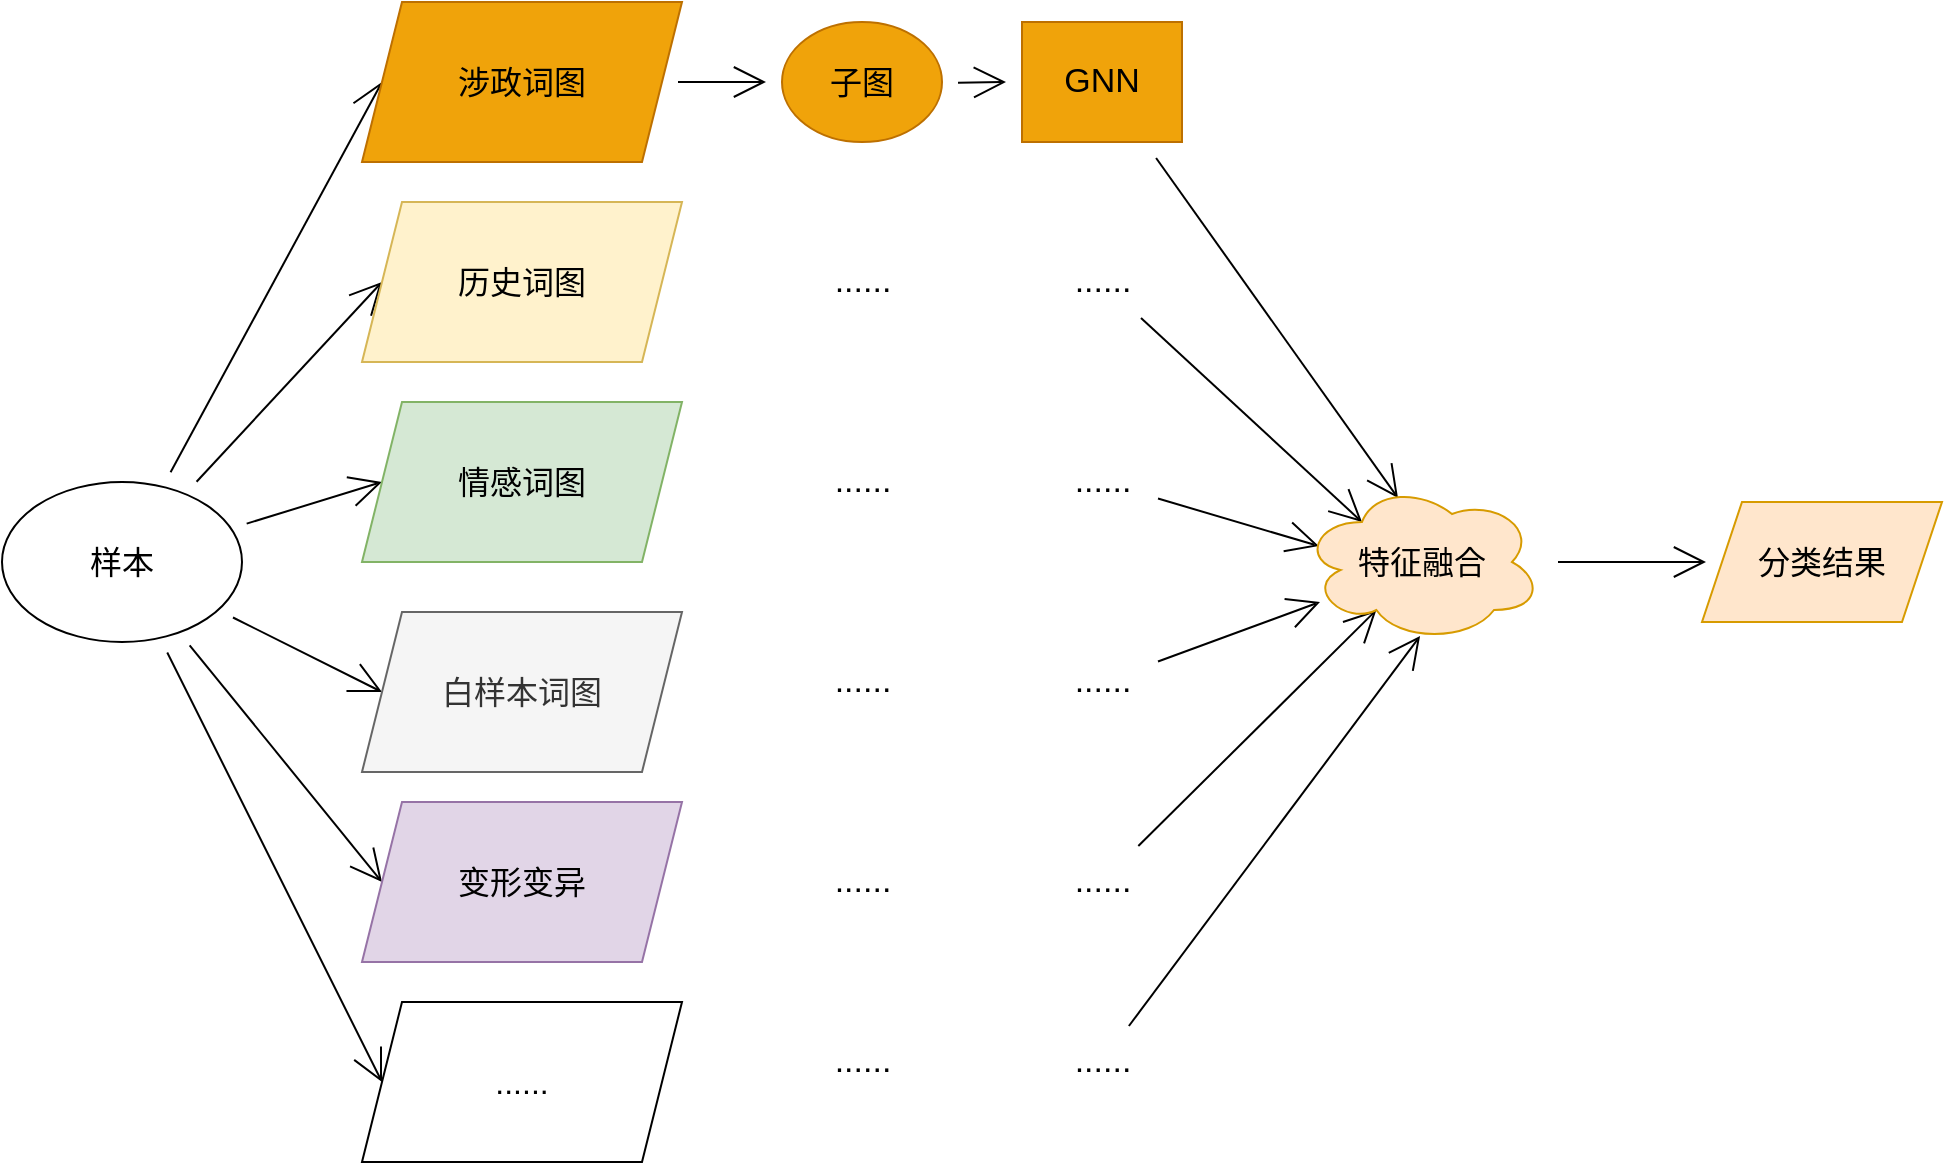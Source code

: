 <mxfile version="15.3.6" type="github">
  <diagram id="znnTw3gYSQbYOBtTtSOz" name="Page-1">
    <mxGraphModel dx="2066" dy="1129" grid="1" gridSize="10" guides="1" tooltips="1" connect="1" arrows="1" fold="1" page="1" pageScale="1" pageWidth="827" pageHeight="1169" math="0" shadow="0">
      <root>
        <mxCell id="0" />
        <mxCell id="1" parent="0" />
        <mxCell id="CnIlRDrtap7rWqAFLPK--7" style="edgeStyle=none;curved=1;rounded=0;orthogonalLoop=1;jettySize=auto;html=1;entryX=0;entryY=0.5;entryDx=0;entryDy=0;endArrow=open;startSize=14;endSize=14;sourcePerimeterSpacing=8;targetPerimeterSpacing=8;" edge="1" parent="1" source="CnIlRDrtap7rWqAFLPK--1" target="CnIlRDrtap7rWqAFLPK--2">
          <mxGeometry relative="1" as="geometry" />
        </mxCell>
        <mxCell id="CnIlRDrtap7rWqAFLPK--8" style="edgeStyle=none;curved=1;rounded=0;orthogonalLoop=1;jettySize=auto;html=1;entryX=0;entryY=0.5;entryDx=0;entryDy=0;endArrow=open;startSize=14;endSize=14;sourcePerimeterSpacing=8;targetPerimeterSpacing=8;" edge="1" parent="1" source="CnIlRDrtap7rWqAFLPK--1" target="CnIlRDrtap7rWqAFLPK--3">
          <mxGeometry relative="1" as="geometry" />
        </mxCell>
        <mxCell id="CnIlRDrtap7rWqAFLPK--9" style="edgeStyle=none;curved=1;rounded=0;orthogonalLoop=1;jettySize=auto;html=1;entryX=0;entryY=0.5;entryDx=0;entryDy=0;endArrow=open;startSize=14;endSize=14;sourcePerimeterSpacing=8;targetPerimeterSpacing=8;" edge="1" parent="1" source="CnIlRDrtap7rWqAFLPK--1" target="CnIlRDrtap7rWqAFLPK--4">
          <mxGeometry relative="1" as="geometry" />
        </mxCell>
        <mxCell id="CnIlRDrtap7rWqAFLPK--10" style="edgeStyle=none;curved=1;rounded=0;orthogonalLoop=1;jettySize=auto;html=1;entryX=0;entryY=0.5;entryDx=0;entryDy=0;endArrow=open;startSize=14;endSize=14;sourcePerimeterSpacing=8;targetPerimeterSpacing=8;" edge="1" parent="1" source="CnIlRDrtap7rWqAFLPK--1" target="CnIlRDrtap7rWqAFLPK--5">
          <mxGeometry relative="1" as="geometry" />
        </mxCell>
        <mxCell id="CnIlRDrtap7rWqAFLPK--11" style="edgeStyle=none;curved=1;rounded=0;orthogonalLoop=1;jettySize=auto;html=1;entryX=0;entryY=0.5;entryDx=0;entryDy=0;endArrow=open;startSize=14;endSize=14;sourcePerimeterSpacing=8;targetPerimeterSpacing=8;" edge="1" parent="1" source="CnIlRDrtap7rWqAFLPK--1" target="CnIlRDrtap7rWqAFLPK--6">
          <mxGeometry relative="1" as="geometry" />
        </mxCell>
        <mxCell id="CnIlRDrtap7rWqAFLPK--13" style="edgeStyle=none;curved=1;rounded=0;orthogonalLoop=1;jettySize=auto;html=1;entryX=0;entryY=0.5;entryDx=0;entryDy=0;endArrow=open;startSize=14;endSize=14;sourcePerimeterSpacing=8;targetPerimeterSpacing=8;" edge="1" parent="1" source="CnIlRDrtap7rWqAFLPK--1" target="CnIlRDrtap7rWqAFLPK--12">
          <mxGeometry relative="1" as="geometry" />
        </mxCell>
        <mxCell id="CnIlRDrtap7rWqAFLPK--1" value="&lt;span style=&quot;font-size: 16px&quot;&gt;样本&lt;/span&gt;" style="ellipse;whiteSpace=wrap;html=1;hachureGap=4;pointerEvents=0;" vertex="1" parent="1">
          <mxGeometry x="50" y="480" width="120" height="80" as="geometry" />
        </mxCell>
        <mxCell id="CnIlRDrtap7rWqAFLPK--15" value="" style="edgeStyle=none;curved=1;rounded=0;orthogonalLoop=1;jettySize=auto;html=1;endArrow=open;startSize=14;endSize=14;sourcePerimeterSpacing=8;targetPerimeterSpacing=8;" edge="1" parent="1" source="CnIlRDrtap7rWqAFLPK--2" target="CnIlRDrtap7rWqAFLPK--14">
          <mxGeometry relative="1" as="geometry" />
        </mxCell>
        <mxCell id="CnIlRDrtap7rWqAFLPK--2" value="&lt;font style=&quot;font-size: 16px&quot;&gt;涉政词图&lt;/font&gt;" style="shape=parallelogram;perimeter=parallelogramPerimeter;whiteSpace=wrap;html=1;fixedSize=1;hachureGap=4;pointerEvents=0;fillColor=#f0a30a;strokeColor=#BD7000;fontColor=#000000;" vertex="1" parent="1">
          <mxGeometry x="230" y="240" width="160" height="80" as="geometry" />
        </mxCell>
        <mxCell id="CnIlRDrtap7rWqAFLPK--3" value="&lt;font style=&quot;font-size: 16px&quot;&gt;历史词图&lt;/font&gt;" style="shape=parallelogram;perimeter=parallelogramPerimeter;whiteSpace=wrap;html=1;fixedSize=1;hachureGap=4;pointerEvents=0;fillColor=#fff2cc;strokeColor=#d6b656;" vertex="1" parent="1">
          <mxGeometry x="230" y="340" width="160" height="80" as="geometry" />
        </mxCell>
        <mxCell id="CnIlRDrtap7rWqAFLPK--4" value="&lt;font style=&quot;font-size: 16px&quot;&gt;情感词图&lt;/font&gt;" style="shape=parallelogram;perimeter=parallelogramPerimeter;whiteSpace=wrap;html=1;fixedSize=1;hachureGap=4;pointerEvents=0;fillColor=#d5e8d4;strokeColor=#82b366;" vertex="1" parent="1">
          <mxGeometry x="230" y="440" width="160" height="80" as="geometry" />
        </mxCell>
        <mxCell id="CnIlRDrtap7rWqAFLPK--5" value="&lt;font style=&quot;font-size: 16px&quot;&gt;白样本词图&lt;/font&gt;" style="shape=parallelogram;perimeter=parallelogramPerimeter;whiteSpace=wrap;html=1;fixedSize=1;hachureGap=4;pointerEvents=0;fillColor=#f5f5f5;strokeColor=#666666;fontColor=#333333;" vertex="1" parent="1">
          <mxGeometry x="230" y="545" width="160" height="80" as="geometry" />
        </mxCell>
        <mxCell id="CnIlRDrtap7rWqAFLPK--6" value="&lt;span style=&quot;font-size: 16px&quot;&gt;变形变异&lt;/span&gt;" style="shape=parallelogram;perimeter=parallelogramPerimeter;whiteSpace=wrap;html=1;fixedSize=1;hachureGap=4;pointerEvents=0;fillColor=#e1d5e7;strokeColor=#9673a6;" vertex="1" parent="1">
          <mxGeometry x="230" y="640" width="160" height="80" as="geometry" />
        </mxCell>
        <mxCell id="CnIlRDrtap7rWqAFLPK--12" value="&lt;span style=&quot;font-size: 16px&quot;&gt;......&lt;/span&gt;" style="shape=parallelogram;perimeter=parallelogramPerimeter;whiteSpace=wrap;html=1;fixedSize=1;hachureGap=4;pointerEvents=0;" vertex="1" parent="1">
          <mxGeometry x="230" y="740" width="160" height="80" as="geometry" />
        </mxCell>
        <mxCell id="CnIlRDrtap7rWqAFLPK--23" value="" style="edgeStyle=none;curved=1;rounded=0;orthogonalLoop=1;jettySize=auto;html=1;endArrow=open;startSize=14;endSize=14;sourcePerimeterSpacing=8;targetPerimeterSpacing=8;" edge="1" parent="1" source="CnIlRDrtap7rWqAFLPK--14" target="CnIlRDrtap7rWqAFLPK--22">
          <mxGeometry relative="1" as="geometry" />
        </mxCell>
        <mxCell id="CnIlRDrtap7rWqAFLPK--14" value="&lt;font style=&quot;font-size: 16px&quot;&gt;子图&lt;/font&gt;" style="ellipse;whiteSpace=wrap;html=1;strokeColor=#BD7000;fillColor=#f0a30a;hachureGap=4;fontColor=#000000;" vertex="1" parent="1">
          <mxGeometry x="440" y="250" width="80" height="60" as="geometry" />
        </mxCell>
        <mxCell id="CnIlRDrtap7rWqAFLPK--16" value="&lt;font style=&quot;font-size: 17px&quot;&gt;......&lt;/font&gt;" style="text;html=1;align=center;verticalAlign=middle;resizable=0;points=[];autosize=1;strokeColor=none;fillColor=none;" vertex="1" parent="1">
          <mxGeometry x="460" y="370" width="40" height="20" as="geometry" />
        </mxCell>
        <mxCell id="CnIlRDrtap7rWqAFLPK--17" value="&lt;font style=&quot;font-size: 17px&quot;&gt;......&lt;/font&gt;" style="text;html=1;align=center;verticalAlign=middle;resizable=0;points=[];autosize=1;strokeColor=none;fillColor=none;" vertex="1" parent="1">
          <mxGeometry x="460" y="470" width="40" height="20" as="geometry" />
        </mxCell>
        <mxCell id="CnIlRDrtap7rWqAFLPK--18" value="&lt;font style=&quot;font-size: 17px&quot;&gt;......&lt;/font&gt;" style="text;html=1;align=center;verticalAlign=middle;resizable=0;points=[];autosize=1;strokeColor=none;fillColor=none;" vertex="1" parent="1">
          <mxGeometry x="460" y="570" width="40" height="20" as="geometry" />
        </mxCell>
        <mxCell id="CnIlRDrtap7rWqAFLPK--19" value="&lt;font style=&quot;font-size: 17px&quot;&gt;......&lt;/font&gt;" style="text;html=1;align=center;verticalAlign=middle;resizable=0;points=[];autosize=1;strokeColor=none;fillColor=none;" vertex="1" parent="1">
          <mxGeometry x="460" y="670" width="40" height="20" as="geometry" />
        </mxCell>
        <mxCell id="CnIlRDrtap7rWqAFLPK--20" value="&lt;font style=&quot;font-size: 17px&quot;&gt;......&lt;/font&gt;" style="text;html=1;align=center;verticalAlign=middle;resizable=0;points=[];autosize=1;strokeColor=none;fillColor=none;" vertex="1" parent="1">
          <mxGeometry x="460" y="760" width="40" height="20" as="geometry" />
        </mxCell>
        <mxCell id="CnIlRDrtap7rWqAFLPK--30" style="edgeStyle=none;curved=1;rounded=0;orthogonalLoop=1;jettySize=auto;html=1;entryX=0.4;entryY=0.1;entryDx=0;entryDy=0;entryPerimeter=0;endArrow=open;startSize=14;endSize=14;sourcePerimeterSpacing=8;targetPerimeterSpacing=8;" edge="1" parent="1" source="CnIlRDrtap7rWqAFLPK--22" target="CnIlRDrtap7rWqAFLPK--29">
          <mxGeometry relative="1" as="geometry" />
        </mxCell>
        <mxCell id="CnIlRDrtap7rWqAFLPK--22" value="&lt;font style=&quot;font-size: 17px&quot;&gt;GNN&lt;/font&gt;" style="whiteSpace=wrap;html=1;strokeColor=#BD7000;fillColor=#f0a30a;hachureGap=4;fontColor=#000000;" vertex="1" parent="1">
          <mxGeometry x="560" y="250" width="80" height="60" as="geometry" />
        </mxCell>
        <mxCell id="CnIlRDrtap7rWqAFLPK--31" style="edgeStyle=none;curved=1;rounded=0;orthogonalLoop=1;jettySize=auto;html=1;entryX=0.25;entryY=0.25;entryDx=0;entryDy=0;entryPerimeter=0;endArrow=open;startSize=14;endSize=14;sourcePerimeterSpacing=8;targetPerimeterSpacing=8;" edge="1" parent="1" source="CnIlRDrtap7rWqAFLPK--24" target="CnIlRDrtap7rWqAFLPK--29">
          <mxGeometry relative="1" as="geometry" />
        </mxCell>
        <mxCell id="CnIlRDrtap7rWqAFLPK--24" value="&lt;font style=&quot;font-size: 17px&quot;&gt;......&lt;/font&gt;" style="text;html=1;align=center;verticalAlign=middle;resizable=0;points=[];autosize=1;strokeColor=none;fillColor=none;" vertex="1" parent="1">
          <mxGeometry x="580" y="370" width="40" height="20" as="geometry" />
        </mxCell>
        <mxCell id="CnIlRDrtap7rWqAFLPK--32" style="edgeStyle=none;curved=1;rounded=0;orthogonalLoop=1;jettySize=auto;html=1;entryX=0.07;entryY=0.4;entryDx=0;entryDy=0;entryPerimeter=0;endArrow=open;startSize=14;endSize=14;sourcePerimeterSpacing=8;targetPerimeterSpacing=8;" edge="1" parent="1" source="CnIlRDrtap7rWqAFLPK--25" target="CnIlRDrtap7rWqAFLPK--29">
          <mxGeometry relative="1" as="geometry" />
        </mxCell>
        <mxCell id="CnIlRDrtap7rWqAFLPK--25" value="&lt;font style=&quot;font-size: 17px&quot;&gt;......&lt;/font&gt;" style="text;html=1;align=center;verticalAlign=middle;resizable=0;points=[];autosize=1;strokeColor=none;fillColor=none;" vertex="1" parent="1">
          <mxGeometry x="580" y="470" width="40" height="20" as="geometry" />
        </mxCell>
        <mxCell id="CnIlRDrtap7rWqAFLPK--33" style="edgeStyle=none;curved=1;rounded=0;orthogonalLoop=1;jettySize=auto;html=1;entryX=0.075;entryY=0.75;entryDx=0;entryDy=0;entryPerimeter=0;endArrow=open;startSize=14;endSize=14;sourcePerimeterSpacing=8;targetPerimeterSpacing=8;" edge="1" parent="1" source="CnIlRDrtap7rWqAFLPK--26" target="CnIlRDrtap7rWqAFLPK--29">
          <mxGeometry relative="1" as="geometry" />
        </mxCell>
        <mxCell id="CnIlRDrtap7rWqAFLPK--26" value="&lt;font style=&quot;font-size: 17px&quot;&gt;......&lt;/font&gt;" style="text;html=1;align=center;verticalAlign=middle;resizable=0;points=[];autosize=1;strokeColor=none;fillColor=none;" vertex="1" parent="1">
          <mxGeometry x="580" y="570" width="40" height="20" as="geometry" />
        </mxCell>
        <mxCell id="CnIlRDrtap7rWqAFLPK--34" style="edgeStyle=none;curved=1;rounded=0;orthogonalLoop=1;jettySize=auto;html=1;entryX=0.31;entryY=0.8;entryDx=0;entryDy=0;entryPerimeter=0;endArrow=open;startSize=14;endSize=14;sourcePerimeterSpacing=8;targetPerimeterSpacing=8;" edge="1" parent="1" source="CnIlRDrtap7rWqAFLPK--27" target="CnIlRDrtap7rWqAFLPK--29">
          <mxGeometry relative="1" as="geometry" />
        </mxCell>
        <mxCell id="CnIlRDrtap7rWqAFLPK--27" value="&lt;font style=&quot;font-size: 17px&quot;&gt;......&lt;/font&gt;" style="text;html=1;align=center;verticalAlign=middle;resizable=0;points=[];autosize=1;strokeColor=none;fillColor=none;" vertex="1" parent="1">
          <mxGeometry x="580" y="670" width="40" height="20" as="geometry" />
        </mxCell>
        <mxCell id="CnIlRDrtap7rWqAFLPK--35" style="edgeStyle=none;curved=1;rounded=0;orthogonalLoop=1;jettySize=auto;html=1;entryX=0.492;entryY=0.963;entryDx=0;entryDy=0;entryPerimeter=0;endArrow=open;startSize=14;endSize=14;sourcePerimeterSpacing=8;targetPerimeterSpacing=8;" edge="1" parent="1" source="CnIlRDrtap7rWqAFLPK--28" target="CnIlRDrtap7rWqAFLPK--29">
          <mxGeometry relative="1" as="geometry" />
        </mxCell>
        <mxCell id="CnIlRDrtap7rWqAFLPK--28" value="&lt;font style=&quot;font-size: 17px&quot;&gt;......&lt;/font&gt;" style="text;html=1;align=center;verticalAlign=middle;resizable=0;points=[];autosize=1;strokeColor=none;fillColor=none;" vertex="1" parent="1">
          <mxGeometry x="580" y="760" width="40" height="20" as="geometry" />
        </mxCell>
        <mxCell id="CnIlRDrtap7rWqAFLPK--37" value="" style="edgeStyle=none;curved=1;rounded=0;orthogonalLoop=1;jettySize=auto;html=1;endArrow=open;startSize=14;endSize=14;sourcePerimeterSpacing=8;targetPerimeterSpacing=8;" edge="1" parent="1" source="CnIlRDrtap7rWqAFLPK--29" target="CnIlRDrtap7rWqAFLPK--36">
          <mxGeometry relative="1" as="geometry" />
        </mxCell>
        <mxCell id="CnIlRDrtap7rWqAFLPK--29" value="&lt;font style=&quot;font-size: 16px&quot;&gt;特征融合&lt;/font&gt;" style="ellipse;shape=cloud;whiteSpace=wrap;html=1;hachureGap=4;pointerEvents=0;fillColor=#ffe6cc;strokeColor=#d79b00;" vertex="1" parent="1">
          <mxGeometry x="700" y="480" width="120" height="80" as="geometry" />
        </mxCell>
        <mxCell id="CnIlRDrtap7rWqAFLPK--36" value="&lt;font style=&quot;font-size: 16px&quot;&gt;分类结果&lt;/font&gt;" style="shape=parallelogram;perimeter=parallelogramPerimeter;whiteSpace=wrap;html=1;fixedSize=1;strokeColor=#d79b00;fillColor=#ffe6cc;hachureGap=4;" vertex="1" parent="1">
          <mxGeometry x="900" y="490" width="120" height="60" as="geometry" />
        </mxCell>
      </root>
    </mxGraphModel>
  </diagram>
</mxfile>
